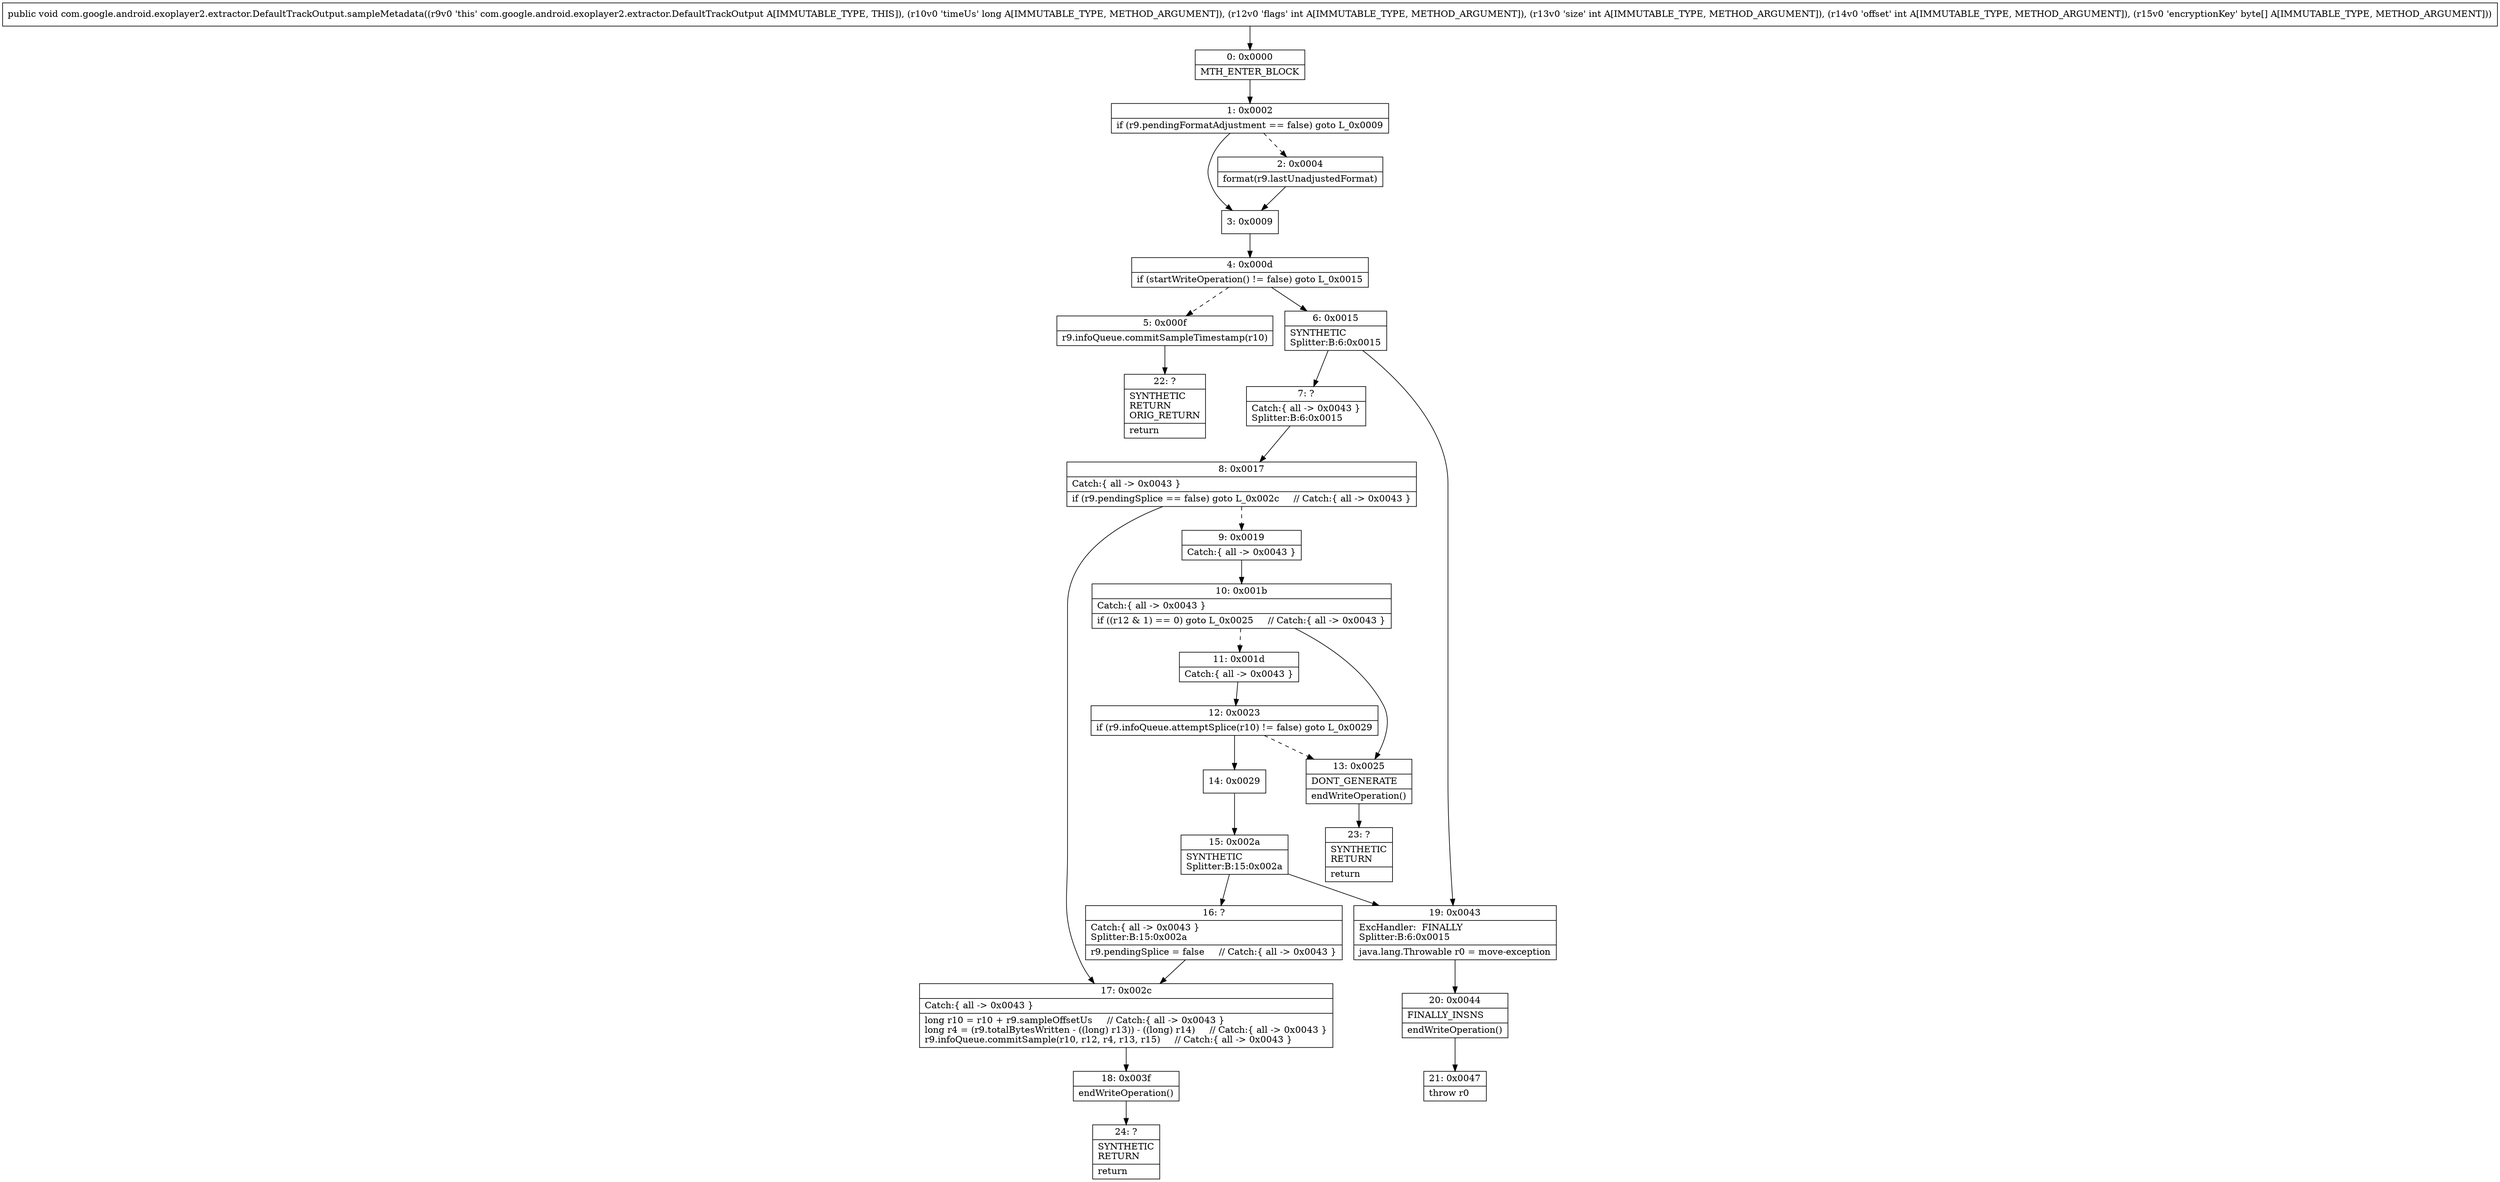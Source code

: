 digraph "CFG forcom.google.android.exoplayer2.extractor.DefaultTrackOutput.sampleMetadata(JIII[B)V" {
Node_0 [shape=record,label="{0\:\ 0x0000|MTH_ENTER_BLOCK\l}"];
Node_1 [shape=record,label="{1\:\ 0x0002|if (r9.pendingFormatAdjustment == false) goto L_0x0009\l}"];
Node_2 [shape=record,label="{2\:\ 0x0004|format(r9.lastUnadjustedFormat)\l}"];
Node_3 [shape=record,label="{3\:\ 0x0009}"];
Node_4 [shape=record,label="{4\:\ 0x000d|if (startWriteOperation() != false) goto L_0x0015\l}"];
Node_5 [shape=record,label="{5\:\ 0x000f|r9.infoQueue.commitSampleTimestamp(r10)\l}"];
Node_6 [shape=record,label="{6\:\ 0x0015|SYNTHETIC\lSplitter:B:6:0x0015\l}"];
Node_7 [shape=record,label="{7\:\ ?|Catch:\{ all \-\> 0x0043 \}\lSplitter:B:6:0x0015\l}"];
Node_8 [shape=record,label="{8\:\ 0x0017|Catch:\{ all \-\> 0x0043 \}\l|if (r9.pendingSplice == false) goto L_0x002c     \/\/ Catch:\{ all \-\> 0x0043 \}\l}"];
Node_9 [shape=record,label="{9\:\ 0x0019|Catch:\{ all \-\> 0x0043 \}\l}"];
Node_10 [shape=record,label="{10\:\ 0x001b|Catch:\{ all \-\> 0x0043 \}\l|if ((r12 & 1) == 0) goto L_0x0025     \/\/ Catch:\{ all \-\> 0x0043 \}\l}"];
Node_11 [shape=record,label="{11\:\ 0x001d|Catch:\{ all \-\> 0x0043 \}\l}"];
Node_12 [shape=record,label="{12\:\ 0x0023|if (r9.infoQueue.attemptSplice(r10) != false) goto L_0x0029\l}"];
Node_13 [shape=record,label="{13\:\ 0x0025|DONT_GENERATE\l|endWriteOperation()\l}"];
Node_14 [shape=record,label="{14\:\ 0x0029}"];
Node_15 [shape=record,label="{15\:\ 0x002a|SYNTHETIC\lSplitter:B:15:0x002a\l}"];
Node_16 [shape=record,label="{16\:\ ?|Catch:\{ all \-\> 0x0043 \}\lSplitter:B:15:0x002a\l|r9.pendingSplice = false     \/\/ Catch:\{ all \-\> 0x0043 \}\l}"];
Node_17 [shape=record,label="{17\:\ 0x002c|Catch:\{ all \-\> 0x0043 \}\l|long r10 = r10 + r9.sampleOffsetUs     \/\/ Catch:\{ all \-\> 0x0043 \}\llong r4 = (r9.totalBytesWritten \- ((long) r13)) \- ((long) r14)     \/\/ Catch:\{ all \-\> 0x0043 \}\lr9.infoQueue.commitSample(r10, r12, r4, r13, r15)     \/\/ Catch:\{ all \-\> 0x0043 \}\l}"];
Node_18 [shape=record,label="{18\:\ 0x003f|endWriteOperation()\l}"];
Node_19 [shape=record,label="{19\:\ 0x0043|ExcHandler:  FINALLY\lSplitter:B:6:0x0015\l|java.lang.Throwable r0 = move\-exception\l}"];
Node_20 [shape=record,label="{20\:\ 0x0044|FINALLY_INSNS\l|endWriteOperation()\l}"];
Node_21 [shape=record,label="{21\:\ 0x0047|throw r0\l}"];
Node_22 [shape=record,label="{22\:\ ?|SYNTHETIC\lRETURN\lORIG_RETURN\l|return\l}"];
Node_23 [shape=record,label="{23\:\ ?|SYNTHETIC\lRETURN\l|return\l}"];
Node_24 [shape=record,label="{24\:\ ?|SYNTHETIC\lRETURN\l|return\l}"];
MethodNode[shape=record,label="{public void com.google.android.exoplayer2.extractor.DefaultTrackOutput.sampleMetadata((r9v0 'this' com.google.android.exoplayer2.extractor.DefaultTrackOutput A[IMMUTABLE_TYPE, THIS]), (r10v0 'timeUs' long A[IMMUTABLE_TYPE, METHOD_ARGUMENT]), (r12v0 'flags' int A[IMMUTABLE_TYPE, METHOD_ARGUMENT]), (r13v0 'size' int A[IMMUTABLE_TYPE, METHOD_ARGUMENT]), (r14v0 'offset' int A[IMMUTABLE_TYPE, METHOD_ARGUMENT]), (r15v0 'encryptionKey' byte[] A[IMMUTABLE_TYPE, METHOD_ARGUMENT])) }"];
MethodNode -> Node_0;
Node_0 -> Node_1;
Node_1 -> Node_2[style=dashed];
Node_1 -> Node_3;
Node_2 -> Node_3;
Node_3 -> Node_4;
Node_4 -> Node_5[style=dashed];
Node_4 -> Node_6;
Node_5 -> Node_22;
Node_6 -> Node_7;
Node_6 -> Node_19;
Node_7 -> Node_8;
Node_8 -> Node_9[style=dashed];
Node_8 -> Node_17;
Node_9 -> Node_10;
Node_10 -> Node_11[style=dashed];
Node_10 -> Node_13;
Node_11 -> Node_12;
Node_12 -> Node_13[style=dashed];
Node_12 -> Node_14;
Node_13 -> Node_23;
Node_14 -> Node_15;
Node_15 -> Node_16;
Node_15 -> Node_19;
Node_16 -> Node_17;
Node_17 -> Node_18;
Node_18 -> Node_24;
Node_19 -> Node_20;
Node_20 -> Node_21;
}


